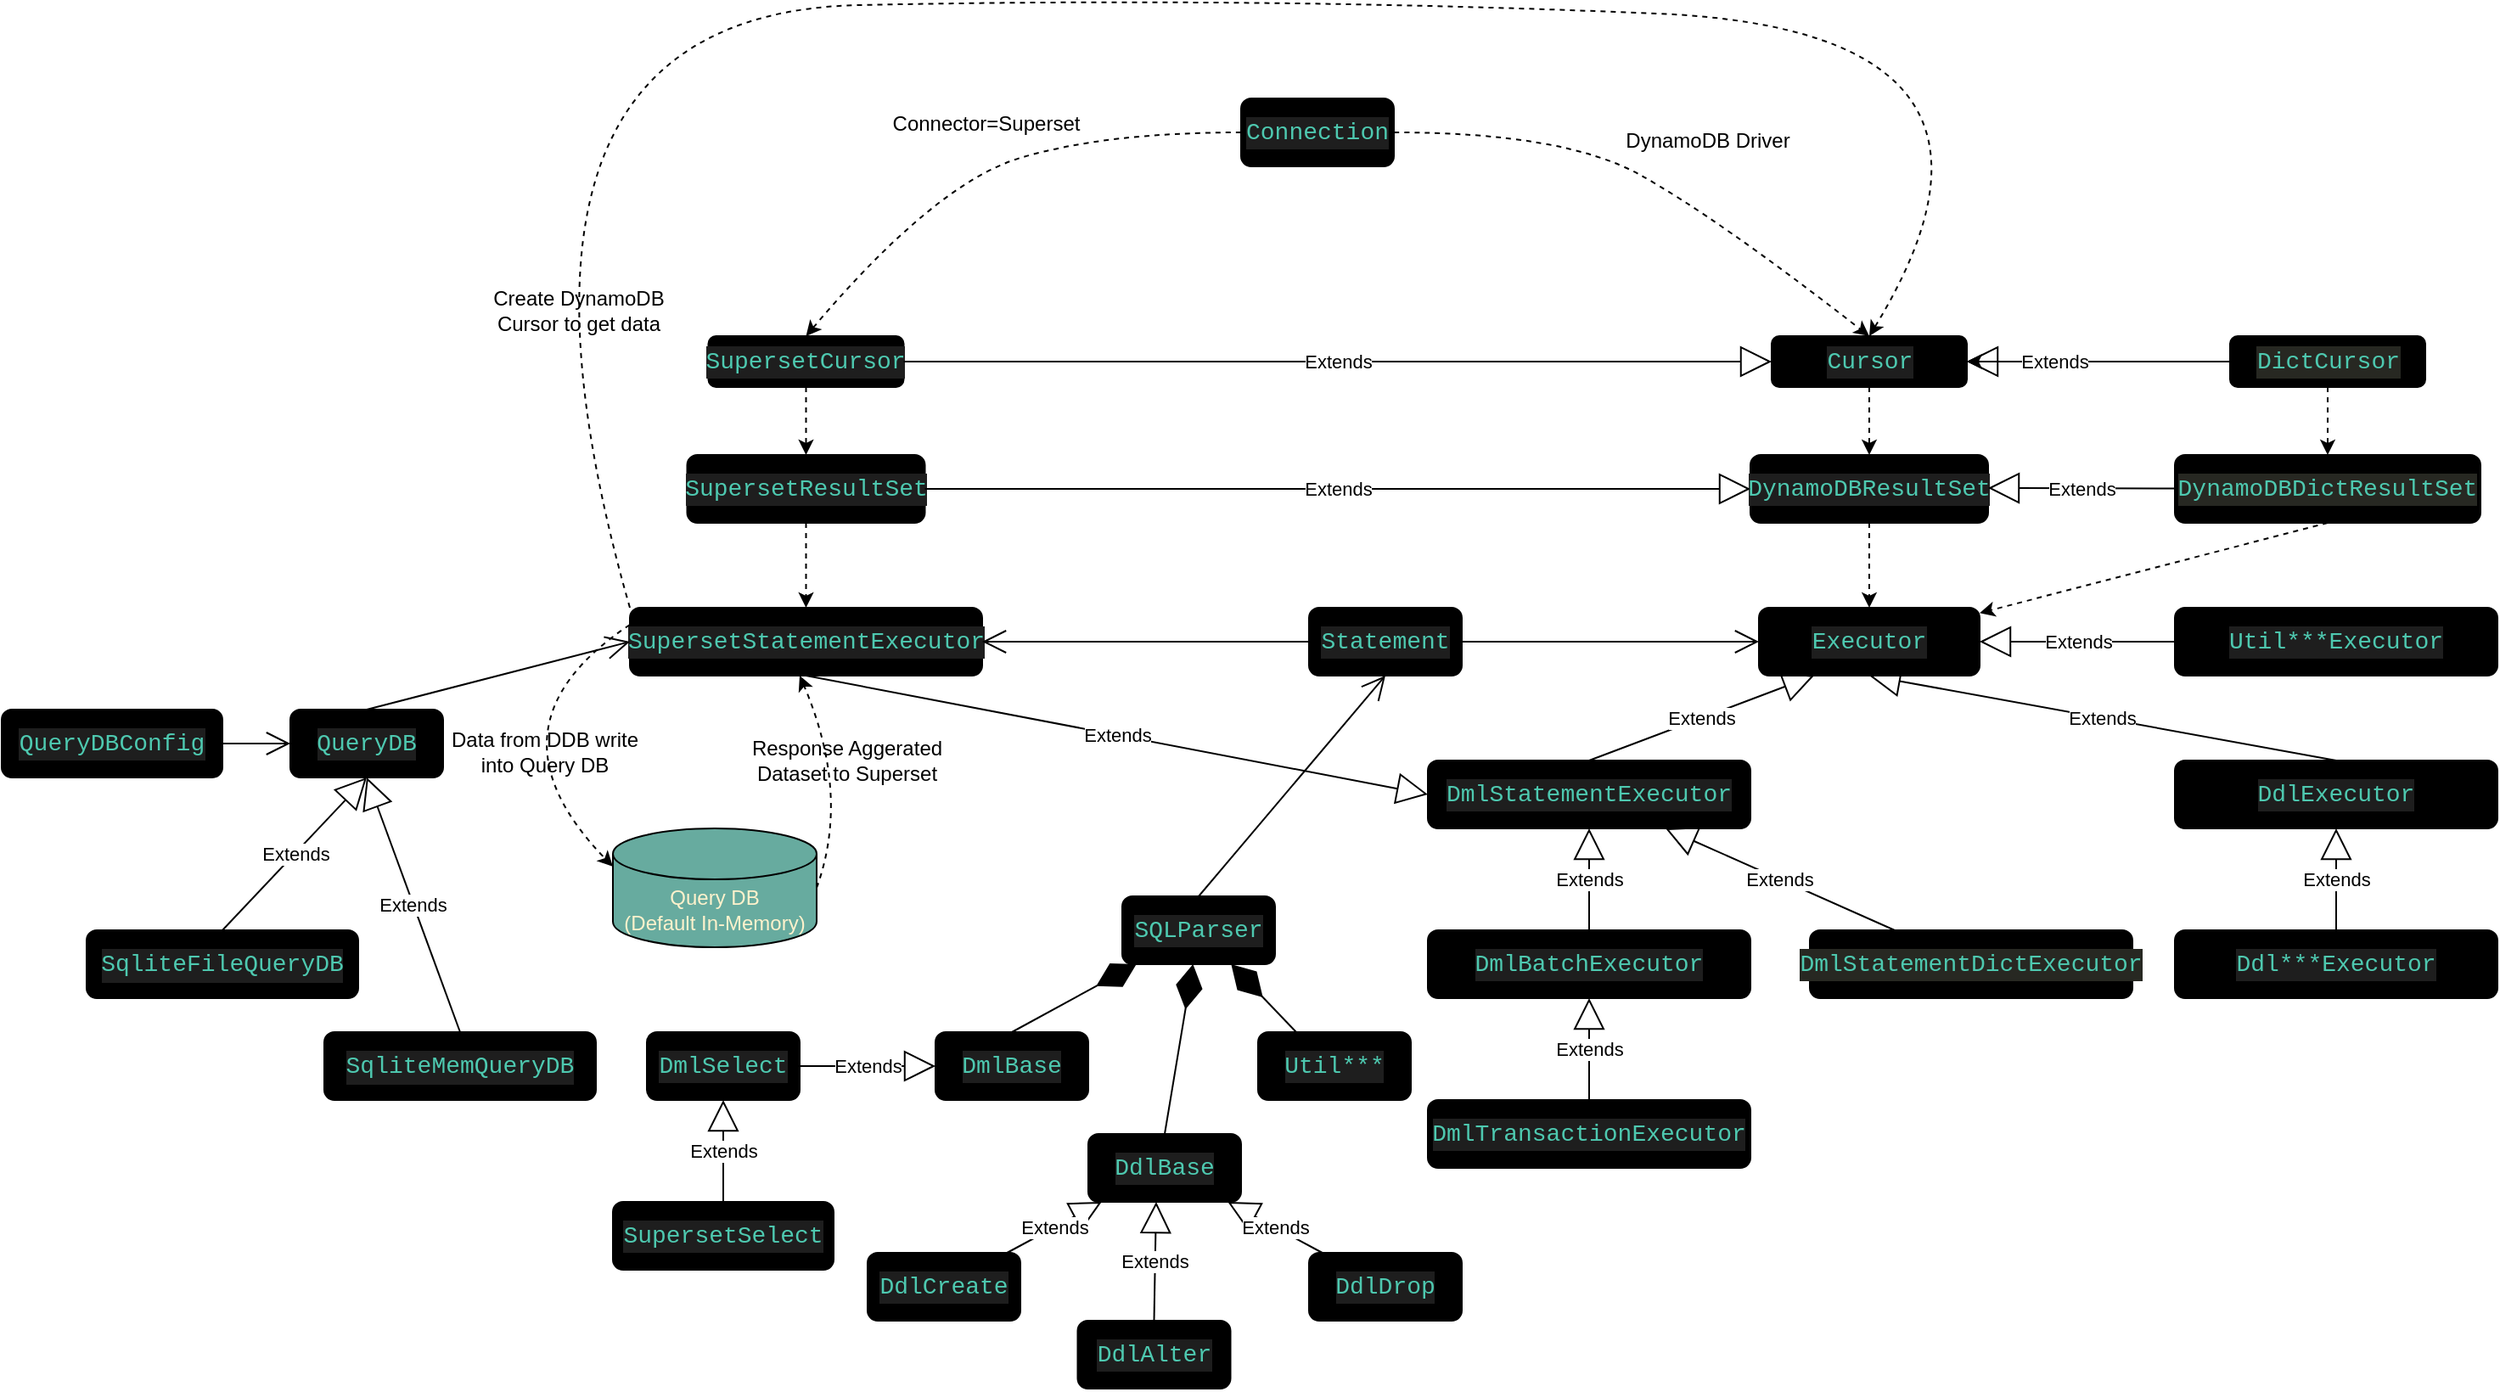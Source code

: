 <mxfile version="20.8.17" type="github">
  <diagram id="Y6C-DZbgu6sACpTOpm93" name="Page-1">
    <mxGraphModel dx="1050" dy="549" grid="1" gridSize="10" guides="1" tooltips="1" connect="1" arrows="1" fold="1" page="1" pageScale="1" pageWidth="850" pageHeight="1100" math="0" shadow="0">
      <root>
        <mxCell id="0" />
        <mxCell id="1" parent="0" />
        <mxCell id="nqjFrgvMu1BZjGVMFxI2-6" value="&lt;div style=&quot;color: rgb(212, 212, 212); background-color: rgb(30, 30, 30); font-family: Consolas, &amp;quot;Courier New&amp;quot;, monospace; font-size: 14px; line-height: 19px;&quot;&gt;&lt;span style=&quot;color: #4ec9b0;&quot;&gt;Connection&lt;/span&gt;&lt;/div&gt;" style="rounded=1;whiteSpace=wrap;html=1;fillColor=#000000;" parent="1" vertex="1">
          <mxGeometry x="750" y="160" width="90" height="40" as="geometry" />
        </mxCell>
        <mxCell id="nqjFrgvMu1BZjGVMFxI2-7" value="&lt;div style=&quot;color: rgb(212, 212, 212); background-color: rgb(30, 30, 30); font-family: Consolas, &amp;quot;Courier New&amp;quot;, monospace; font-size: 14px; line-height: 19px;&quot;&gt;&lt;span style=&quot;color: #4ec9b0;&quot;&gt;SupersetCursor&lt;/span&gt;&lt;/div&gt;" style="rounded=1;whiteSpace=wrap;html=1;fillColor=#000000;" parent="1" vertex="1">
          <mxGeometry x="436.25" y="300" width="115" height="30" as="geometry" />
        </mxCell>
        <mxCell id="nqjFrgvMu1BZjGVMFxI2-8" value="&lt;div style=&quot;color: rgb(212, 212, 212); background-color: rgb(30, 30, 30); font-family: Consolas, &amp;quot;Courier New&amp;quot;, monospace; font-size: 14px; line-height: 19px;&quot;&gt;&lt;span style=&quot;color: #4ec9b0;&quot;&gt;SupersetResultSet&lt;/span&gt;&lt;/div&gt;" style="rounded=1;whiteSpace=wrap;html=1;fillColor=#000000;" parent="1" vertex="1">
          <mxGeometry x="423.75" y="370" width="140" height="40" as="geometry" />
        </mxCell>
        <mxCell id="nqjFrgvMu1BZjGVMFxI2-11" value="&lt;div style=&quot;color: rgb(212, 212, 212); background-color: rgb(30, 30, 30); font-family: Consolas, &amp;quot;Courier New&amp;quot;, monospace; font-size: 14px; line-height: 19px;&quot;&gt;&lt;div style=&quot;line-height: 19px;&quot;&gt;&lt;span style=&quot;color: #4ec9b0;&quot;&gt;SupersetStatementExecutor&lt;/span&gt;&lt;/div&gt;&lt;/div&gt;" style="rounded=1;whiteSpace=wrap;html=1;fillColor=#000000;" parent="1" vertex="1">
          <mxGeometry x="390" y="460" width="207.5" height="40" as="geometry" />
        </mxCell>
        <mxCell id="nqjFrgvMu1BZjGVMFxI2-12" value="&lt;div style=&quot;color: rgb(212, 212, 212); background-color: rgb(30, 30, 30); font-family: Consolas, &amp;quot;Courier New&amp;quot;, monospace; font-size: 14px; line-height: 19px;&quot;&gt;&lt;div style=&quot;line-height: 19px;&quot;&gt;&lt;span style=&quot;color: #4ec9b0;&quot;&gt;Cursor&lt;/span&gt;&lt;/div&gt;&lt;/div&gt;" style="rounded=1;whiteSpace=wrap;html=1;fillColor=#000000;" parent="1" vertex="1">
          <mxGeometry x="1062.5" y="300" width="115" height="30" as="geometry" />
        </mxCell>
        <mxCell id="nqjFrgvMu1BZjGVMFxI2-13" value="&lt;div style=&quot;color: rgb(212, 212, 212); background-color: rgb(30, 30, 30); font-family: Consolas, &amp;quot;Courier New&amp;quot;, monospace; font-size: 14px; line-height: 19px;&quot;&gt;&lt;div style=&quot;line-height: 19px;&quot;&gt;&lt;span style=&quot;color: #4ec9b0;&quot;&gt;DynamoDBResultSet&lt;/span&gt;&lt;/div&gt;&lt;/div&gt;" style="rounded=1;whiteSpace=wrap;html=1;fillColor=#000000;" parent="1" vertex="1">
          <mxGeometry x="1050" y="370" width="140" height="40" as="geometry" />
        </mxCell>
        <mxCell id="nqjFrgvMu1BZjGVMFxI2-14" value="&lt;div style=&quot;color: rgb(212, 212, 212); background-color: rgb(30, 30, 30); font-family: Consolas, &amp;quot;Courier New&amp;quot;, monospace; font-size: 14px; line-height: 19px;&quot;&gt;&lt;div style=&quot;line-height: 19px;&quot;&gt;&lt;span style=&quot;color: #4ec9b0;&quot;&gt;Executor&lt;/span&gt;&lt;/div&gt;&lt;/div&gt;" style="rounded=1;whiteSpace=wrap;html=1;fillColor=#000000;" parent="1" vertex="1">
          <mxGeometry x="1055" y="460" width="130" height="40" as="geometry" />
        </mxCell>
        <mxCell id="nqjFrgvMu1BZjGVMFxI2-16" value="&lt;div style=&quot;color: rgb(212, 212, 212); background-color: rgb(30, 30, 30); font-family: Consolas, &amp;quot;Courier New&amp;quot;, monospace; font-size: 14px; line-height: 19px;&quot;&gt;&lt;div style=&quot;line-height: 19px;&quot;&gt;&lt;div style=&quot;line-height: 19px;&quot;&gt;&lt;span style=&quot;color: #4ec9b0;&quot;&gt;DmlStatementExecutor&lt;/span&gt;&lt;/div&gt;&lt;/div&gt;&lt;/div&gt;" style="rounded=1;whiteSpace=wrap;html=1;fillColor=#000000;" parent="1" vertex="1">
          <mxGeometry x="860" y="550" width="190" height="40" as="geometry" />
        </mxCell>
        <mxCell id="nqjFrgvMu1BZjGVMFxI2-17" value="&lt;div style=&quot;color: rgb(212, 212, 212); background-color: rgb(30, 30, 30); font-family: Consolas, &amp;quot;Courier New&amp;quot;, monospace; font-size: 14px; line-height: 19px;&quot;&gt;&lt;div style=&quot;line-height: 19px;&quot;&gt;&lt;div style=&quot;line-height: 19px;&quot;&gt;&lt;div style=&quot;line-height: 19px;&quot;&gt;&lt;span style=&quot;color: #4ec9b0;&quot;&gt;DmlTransactionExecutor&lt;/span&gt;&lt;/div&gt;&lt;/div&gt;&lt;/div&gt;&lt;/div&gt;" style="rounded=1;whiteSpace=wrap;html=1;fillColor=#000000;" parent="1" vertex="1">
          <mxGeometry x="860" y="750" width="190" height="40" as="geometry" />
        </mxCell>
        <mxCell id="nqjFrgvMu1BZjGVMFxI2-18" value="&lt;div style=&quot;color: rgb(212, 212, 212); background-color: rgb(30, 30, 30); font-family: Consolas, &amp;quot;Courier New&amp;quot;, monospace; font-size: 14px; line-height: 19px;&quot;&gt;&lt;div style=&quot;line-height: 19px;&quot;&gt;&lt;div style=&quot;line-height: 19px;&quot;&gt;&lt;div style=&quot;line-height: 19px;&quot;&gt;&lt;div style=&quot;line-height: 19px;&quot;&gt;&lt;span style=&quot;color: #4ec9b0;&quot;&gt;DmlBatchExecutor&lt;/span&gt;&lt;/div&gt;&lt;/div&gt;&lt;/div&gt;&lt;/div&gt;&lt;/div&gt;" style="rounded=1;whiteSpace=wrap;html=1;fillColor=#000000;" parent="1" vertex="1">
          <mxGeometry x="860" y="650" width="190" height="40" as="geometry" />
        </mxCell>
        <mxCell id="nqjFrgvMu1BZjGVMFxI2-19" value="&lt;div style=&quot;color: rgb(212, 212, 212); background-color: rgb(30, 30, 30); font-family: Consolas, &amp;quot;Courier New&amp;quot;, monospace; font-size: 14px; line-height: 19px;&quot;&gt;&lt;div style=&quot;line-height: 19px;&quot;&gt;&lt;div style=&quot;line-height: 19px;&quot;&gt;&lt;div style=&quot;line-height: 19px;&quot;&gt;&lt;div style=&quot;line-height: 19px;&quot;&gt;&lt;span style=&quot;color: #4ec9b0;&quot;&gt;DdlExecutor&lt;/span&gt;&lt;/div&gt;&lt;/div&gt;&lt;/div&gt;&lt;/div&gt;&lt;/div&gt;" style="rounded=1;whiteSpace=wrap;html=1;fillColor=#000000;" parent="1" vertex="1">
          <mxGeometry x="1300" y="550" width="190" height="40" as="geometry" />
        </mxCell>
        <mxCell id="nqjFrgvMu1BZjGVMFxI2-21" value="&lt;div style=&quot;color: rgb(212, 212, 212); background-color: rgb(30, 30, 30); font-family: Consolas, &amp;quot;Courier New&amp;quot;, monospace; font-size: 14px; line-height: 19px;&quot;&gt;&lt;div style=&quot;line-height: 19px;&quot;&gt;&lt;div style=&quot;line-height: 19px;&quot;&gt;&lt;div style=&quot;line-height: 19px;&quot;&gt;&lt;div style=&quot;line-height: 19px;&quot;&gt;&lt;div style=&quot;line-height: 19px;&quot;&gt;&lt;span style=&quot;color: #4ec9b0;&quot;&gt;Util***Executor&lt;/span&gt;&lt;/div&gt;&lt;/div&gt;&lt;/div&gt;&lt;/div&gt;&lt;/div&gt;&lt;/div&gt;" style="rounded=1;whiteSpace=wrap;html=1;fillColor=#000000;" parent="1" vertex="1">
          <mxGeometry x="1300" y="460" width="190" height="40" as="geometry" />
        </mxCell>
        <mxCell id="nqjFrgvMu1BZjGVMFxI2-22" value="" style="curved=1;endArrow=classic;html=1;rounded=0;exitX=0;exitY=0.5;exitDx=0;exitDy=0;entryX=0.5;entryY=0;entryDx=0;entryDy=0;dashed=1;" parent="1" source="nqjFrgvMu1BZjGVMFxI2-6" target="nqjFrgvMu1BZjGVMFxI2-7" edge="1">
          <mxGeometry width="50" height="50" relative="1" as="geometry">
            <mxPoint x="700" y="390" as="sourcePoint" />
            <mxPoint x="750" y="340" as="targetPoint" />
            <Array as="points">
              <mxPoint x="670" y="180" />
              <mxPoint x="570" y="210" />
            </Array>
          </mxGeometry>
        </mxCell>
        <mxCell id="nqjFrgvMu1BZjGVMFxI2-24" value="" style="endArrow=classic;html=1;rounded=0;exitX=0.5;exitY=1;exitDx=0;exitDy=0;dashed=1;" parent="1" source="nqjFrgvMu1BZjGVMFxI2-7" target="nqjFrgvMu1BZjGVMFxI2-8" edge="1">
          <mxGeometry width="50" height="50" relative="1" as="geometry">
            <mxPoint x="646.25" y="480" as="sourcePoint" />
            <mxPoint x="696.25" y="430" as="targetPoint" />
          </mxGeometry>
        </mxCell>
        <mxCell id="nqjFrgvMu1BZjGVMFxI2-25" value="" style="endArrow=classic;html=1;rounded=0;entryX=0.5;entryY=0;entryDx=0;entryDy=0;exitX=0.5;exitY=1;exitDx=0;exitDy=0;dashed=1;" parent="1" source="nqjFrgvMu1BZjGVMFxI2-8" target="nqjFrgvMu1BZjGVMFxI2-11" edge="1">
          <mxGeometry width="50" height="50" relative="1" as="geometry">
            <mxPoint x="606.25" y="450" as="sourcePoint" />
            <mxPoint x="656.25" y="400" as="targetPoint" />
          </mxGeometry>
        </mxCell>
        <mxCell id="nqjFrgvMu1BZjGVMFxI2-26" value="" style="curved=1;endArrow=classic;html=1;rounded=0;exitX=1;exitY=0.5;exitDx=0;exitDy=0;entryX=0.5;entryY=0;entryDx=0;entryDy=0;dashed=1;" parent="1" source="nqjFrgvMu1BZjGVMFxI2-6" target="nqjFrgvMu1BZjGVMFxI2-12" edge="1">
          <mxGeometry width="50" height="50" relative="1" as="geometry">
            <mxPoint x="690" y="150" as="sourcePoint" />
            <mxPoint x="557.5" y="220" as="targetPoint" />
            <Array as="points">
              <mxPoint x="940" y="180" />
              <mxPoint x="1030" y="230" />
            </Array>
          </mxGeometry>
        </mxCell>
        <mxCell id="nqjFrgvMu1BZjGVMFxI2-27" value="" style="endArrow=classic;html=1;rounded=0;exitX=0.5;exitY=1;exitDx=0;exitDy=0;dashed=1;" parent="1" source="nqjFrgvMu1BZjGVMFxI2-12" target="nqjFrgvMu1BZjGVMFxI2-13" edge="1">
          <mxGeometry width="50" height="50" relative="1" as="geometry">
            <mxPoint x="1125" y="320" as="sourcePoint" />
            <mxPoint x="732.5" y="380" as="targetPoint" />
          </mxGeometry>
        </mxCell>
        <mxCell id="nqjFrgvMu1BZjGVMFxI2-29" value="" style="endArrow=classic;html=1;rounded=0;entryX=0.5;entryY=0;entryDx=0;entryDy=0;exitX=0.5;exitY=1;exitDx=0;exitDy=0;dashed=1;" parent="1" source="nqjFrgvMu1BZjGVMFxI2-13" target="nqjFrgvMu1BZjGVMFxI2-14" edge="1">
          <mxGeometry width="50" height="50" relative="1" as="geometry">
            <mxPoint x="875" y="480" as="sourcePoint" />
            <mxPoint x="925" y="430" as="targetPoint" />
          </mxGeometry>
        </mxCell>
        <mxCell id="nqjFrgvMu1BZjGVMFxI2-35" value="Connector=Superset" style="text;html=1;strokeColor=none;fillColor=none;align=center;verticalAlign=middle;whiteSpace=wrap;rounded=0;" parent="1" vertex="1">
          <mxGeometry x="570" y="160" width="60" height="30" as="geometry" />
        </mxCell>
        <mxCell id="nqjFrgvMu1BZjGVMFxI2-36" value="DynamoDB Driver" style="text;html=1;strokeColor=none;fillColor=none;align=center;verticalAlign=middle;whiteSpace=wrap;rounded=0;" parent="1" vertex="1">
          <mxGeometry x="970" y="170" width="110" height="30" as="geometry" />
        </mxCell>
        <mxCell id="nqjFrgvMu1BZjGVMFxI2-49" value="Extends" style="endArrow=block;endSize=16;endFill=0;html=1;rounded=0;exitX=1;exitY=0.5;exitDx=0;exitDy=0;entryX=0;entryY=0.5;entryDx=0;entryDy=0;" parent="1" source="nqjFrgvMu1BZjGVMFxI2-7" target="nqjFrgvMu1BZjGVMFxI2-12" edge="1">
          <mxGeometry width="160" relative="1" as="geometry">
            <mxPoint x="430" y="520" as="sourcePoint" />
            <mxPoint x="970" y="350" as="targetPoint" />
          </mxGeometry>
        </mxCell>
        <mxCell id="nqjFrgvMu1BZjGVMFxI2-50" value="Extends" style="endArrow=block;endSize=16;endFill=0;html=1;rounded=0;exitX=1;exitY=0.5;exitDx=0;exitDy=0;entryX=0;entryY=0.5;entryDx=0;entryDy=0;" parent="1" source="nqjFrgvMu1BZjGVMFxI2-8" target="nqjFrgvMu1BZjGVMFxI2-13" edge="1">
          <mxGeometry width="160" relative="1" as="geometry">
            <mxPoint x="850" y="310" as="sourcePoint" />
            <mxPoint x="950" y="360" as="targetPoint" />
          </mxGeometry>
        </mxCell>
        <mxCell id="nqjFrgvMu1BZjGVMFxI2-51" value="Extends" style="endArrow=block;endSize=16;endFill=0;html=1;rounded=0;exitX=0.5;exitY=1;exitDx=0;exitDy=0;entryX=0;entryY=0.5;entryDx=0;entryDy=0;" parent="1" source="nqjFrgvMu1BZjGVMFxI2-11" target="nqjFrgvMu1BZjGVMFxI2-16" edge="1">
          <mxGeometry width="160" relative="1" as="geometry">
            <mxPoint x="657.5" y="479.41" as="sourcePoint" />
            <mxPoint x="660" y="610" as="targetPoint" />
          </mxGeometry>
        </mxCell>
        <mxCell id="nqjFrgvMu1BZjGVMFxI2-52" value="&lt;div style=&quot;color: rgb(212, 212, 212); background-color: rgb(30, 30, 30); font-family: Consolas, &amp;quot;Courier New&amp;quot;, monospace; font-size: 14px; line-height: 19px;&quot;&gt;&lt;span style=&quot;color: #4ec9b0;&quot;&gt;Statement&lt;/span&gt;&lt;/div&gt;" style="rounded=1;whiteSpace=wrap;html=1;fillColor=#000000;" parent="1" vertex="1">
          <mxGeometry x="790" y="460" width="90" height="40" as="geometry" />
        </mxCell>
        <mxCell id="nqjFrgvMu1BZjGVMFxI2-53" value="" style="endArrow=open;endFill=1;endSize=12;html=1;rounded=0;entryX=0;entryY=0.5;entryDx=0;entryDy=0;" parent="1" source="nqjFrgvMu1BZjGVMFxI2-52" target="nqjFrgvMu1BZjGVMFxI2-14" edge="1">
          <mxGeometry width="160" relative="1" as="geometry">
            <mxPoint x="975" y="479.41" as="sourcePoint" />
            <mxPoint x="1135" y="479.41" as="targetPoint" />
          </mxGeometry>
        </mxCell>
        <mxCell id="nqjFrgvMu1BZjGVMFxI2-54" value="" style="endArrow=open;endFill=1;endSize=12;html=1;rounded=0;entryX=1;entryY=0.5;entryDx=0;entryDy=0;exitX=0;exitY=0.5;exitDx=0;exitDy=0;" parent="1" source="nqjFrgvMu1BZjGVMFxI2-52" target="nqjFrgvMu1BZjGVMFxI2-11" edge="1">
          <mxGeometry width="160" relative="1" as="geometry">
            <mxPoint x="985" y="490" as="sourcePoint" />
            <mxPoint x="1065" y="490" as="targetPoint" />
          </mxGeometry>
        </mxCell>
        <mxCell id="nqjFrgvMu1BZjGVMFxI2-55" value="&lt;div style=&quot;color: rgb(212, 212, 212); background-color: rgb(30, 30, 30); font-family: Consolas, &amp;quot;Courier New&amp;quot;, monospace; font-size: 14px; line-height: 19px;&quot;&gt;&lt;span style=&quot;color: #4ec9b0;&quot;&gt;SQLParser&lt;/span&gt;&lt;/div&gt;" style="rounded=1;whiteSpace=wrap;html=1;fillColor=#000000;" parent="1" vertex="1">
          <mxGeometry x="680" y="630" width="90" height="40" as="geometry" />
        </mxCell>
        <mxCell id="nqjFrgvMu1BZjGVMFxI2-58" value="Extends" style="endArrow=block;endSize=16;endFill=0;html=1;rounded=0;exitX=0.5;exitY=0;exitDx=0;exitDy=0;entryX=0.25;entryY=1;entryDx=0;entryDy=0;" parent="1" source="nqjFrgvMu1BZjGVMFxI2-16" target="nqjFrgvMu1BZjGVMFxI2-14" edge="1">
          <mxGeometry width="160" relative="1" as="geometry">
            <mxPoint x="573.75" y="400" as="sourcePoint" />
            <mxPoint x="1060" y="400" as="targetPoint" />
          </mxGeometry>
        </mxCell>
        <mxCell id="nqjFrgvMu1BZjGVMFxI2-59" value="Extends" style="endArrow=block;endSize=16;endFill=0;html=1;rounded=0;exitX=0.5;exitY=0;exitDx=0;exitDy=0;entryX=0.5;entryY=1;entryDx=0;entryDy=0;" parent="1" source="nqjFrgvMu1BZjGVMFxI2-18" target="nqjFrgvMu1BZjGVMFxI2-16" edge="1">
          <mxGeometry width="160" relative="1" as="geometry">
            <mxPoint x="965" y="560" as="sourcePoint" />
            <mxPoint x="1097.5" y="510" as="targetPoint" />
          </mxGeometry>
        </mxCell>
        <mxCell id="nqjFrgvMu1BZjGVMFxI2-60" value="Extends" style="endArrow=block;endSize=16;endFill=0;html=1;rounded=0;exitX=0.5;exitY=0;exitDx=0;exitDy=0;entryX=0.5;entryY=1;entryDx=0;entryDy=0;" parent="1" source="nqjFrgvMu1BZjGVMFxI2-17" target="nqjFrgvMu1BZjGVMFxI2-18" edge="1">
          <mxGeometry width="160" relative="1" as="geometry">
            <mxPoint x="875" y="690.0" as="sourcePoint" />
            <mxPoint x="965" y="600" as="targetPoint" />
          </mxGeometry>
        </mxCell>
        <mxCell id="nqjFrgvMu1BZjGVMFxI2-61" value="&lt;div style=&quot;color: rgb(212, 212, 212); background-color: rgb(30, 30, 30); font-family: Consolas, &amp;quot;Courier New&amp;quot;, monospace; font-size: 14px; line-height: 19px;&quot;&gt;&lt;div style=&quot;line-height: 19px;&quot;&gt;&lt;div style=&quot;line-height: 19px;&quot;&gt;&lt;div style=&quot;line-height: 19px;&quot;&gt;&lt;div style=&quot;line-height: 19px;&quot;&gt;&lt;span style=&quot;color: #4ec9b0;&quot;&gt;Ddl***Executor&lt;/span&gt;&lt;/div&gt;&lt;/div&gt;&lt;/div&gt;&lt;/div&gt;&lt;/div&gt;" style="rounded=1;whiteSpace=wrap;html=1;fillColor=#000000;" parent="1" vertex="1">
          <mxGeometry x="1300" y="650" width="190" height="40" as="geometry" />
        </mxCell>
        <mxCell id="nqjFrgvMu1BZjGVMFxI2-62" value="Extends" style="endArrow=block;endSize=16;endFill=0;html=1;rounded=0;exitX=0.5;exitY=0;exitDx=0;exitDy=0;entryX=0.5;entryY=1;entryDx=0;entryDy=0;" parent="1" source="nqjFrgvMu1BZjGVMFxI2-19" target="nqjFrgvMu1BZjGVMFxI2-14" edge="1">
          <mxGeometry width="160" relative="1" as="geometry">
            <mxPoint x="965" y="660" as="sourcePoint" />
            <mxPoint x="965" y="600" as="targetPoint" />
          </mxGeometry>
        </mxCell>
        <mxCell id="nqjFrgvMu1BZjGVMFxI2-63" value="Extends" style="endArrow=block;endSize=16;endFill=0;html=1;rounded=0;entryX=0.5;entryY=1;entryDx=0;entryDy=0;" parent="1" source="nqjFrgvMu1BZjGVMFxI2-61" target="nqjFrgvMu1BZjGVMFxI2-19" edge="1">
          <mxGeometry width="160" relative="1" as="geometry">
            <mxPoint x="965" y="660" as="sourcePoint" />
            <mxPoint x="965" y="600" as="targetPoint" />
          </mxGeometry>
        </mxCell>
        <mxCell id="nqjFrgvMu1BZjGVMFxI2-64" value="Extends" style="endArrow=block;endSize=16;endFill=0;html=1;rounded=0;exitX=0;exitY=0.5;exitDx=0;exitDy=0;entryX=1;entryY=0.5;entryDx=0;entryDy=0;" parent="1" source="nqjFrgvMu1BZjGVMFxI2-21" target="nqjFrgvMu1BZjGVMFxI2-14" edge="1">
          <mxGeometry width="160" relative="1" as="geometry">
            <mxPoint x="1185" y="560" as="sourcePoint" />
            <mxPoint x="1130" y="510" as="targetPoint" />
          </mxGeometry>
        </mxCell>
        <mxCell id="nqjFrgvMu1BZjGVMFxI2-65" value="" style="curved=1;endArrow=classic;html=1;rounded=0;dashed=1;entryX=0.5;entryY=0;entryDx=0;entryDy=0;exitX=0;exitY=0;exitDx=0;exitDy=0;" parent="1" source="nqjFrgvMu1BZjGVMFxI2-11" target="nqjFrgvMu1BZjGVMFxI2-12" edge="1">
          <mxGeometry width="50" height="50" relative="1" as="geometry">
            <mxPoint x="500" y="500" as="sourcePoint" />
            <mxPoint x="960" y="400" as="targetPoint" />
            <Array as="points">
              <mxPoint x="290" y="110" />
              <mxPoint x="760" y="100" />
              <mxPoint x="1230" y="120" />
            </Array>
          </mxGeometry>
        </mxCell>
        <mxCell id="nqjFrgvMu1BZjGVMFxI2-66" value="Create DynamoDB Cursor to get data" style="text;html=1;strokeColor=none;fillColor=none;align=center;verticalAlign=middle;whiteSpace=wrap;rounded=0;" parent="1" vertex="1">
          <mxGeometry x="300" y="270" width="120" height="30" as="geometry" />
        </mxCell>
        <mxCell id="nqjFrgvMu1BZjGVMFxI2-67" value="Query DB&lt;br&gt;(Default In-Memory)" style="shape=cylinder3;whiteSpace=wrap;html=1;boundedLbl=1;backgroundOutline=1;size=15;fillColor=#67AB9F;fontColor=#FFF2CC;" parent="1" vertex="1">
          <mxGeometry x="380" y="590" width="120" height="70" as="geometry" />
        </mxCell>
        <mxCell id="nqjFrgvMu1BZjGVMFxI2-68" value="" style="curved=1;endArrow=classic;html=1;rounded=0;dashed=1;fontColor=#FFF2CC;entryX=0;entryY=0;entryDx=0;entryDy=22.5;entryPerimeter=0;exitX=0;exitY=0.25;exitDx=0;exitDy=0;" parent="1" source="nqjFrgvMu1BZjGVMFxI2-11" target="nqjFrgvMu1BZjGVMFxI2-67" edge="1">
          <mxGeometry width="50" height="50" relative="1" as="geometry">
            <mxPoint x="310" y="520" as="sourcePoint" />
            <mxPoint x="360" y="470" as="targetPoint" />
            <Array as="points">
              <mxPoint x="300" y="530" />
            </Array>
          </mxGeometry>
        </mxCell>
        <mxCell id="nqjFrgvMu1BZjGVMFxI2-69" value="Data from DDB write into Query DB" style="text;html=1;strokeColor=none;fillColor=none;align=center;verticalAlign=middle;whiteSpace=wrap;rounded=0;" parent="1" vertex="1">
          <mxGeometry x="280" y="530" width="120" height="30" as="geometry" />
        </mxCell>
        <mxCell id="nqjFrgvMu1BZjGVMFxI2-70" value="" style="curved=1;endArrow=classic;html=1;rounded=0;dashed=1;fontColor=#FFF2CC;exitX=1;exitY=0.5;exitDx=0;exitDy=0;exitPerimeter=0;" parent="1" source="nqjFrgvMu1BZjGVMFxI2-67" edge="1">
          <mxGeometry width="50" height="50" relative="1" as="geometry">
            <mxPoint x="400" y="480" as="sourcePoint" />
            <mxPoint x="490" y="500" as="targetPoint" />
            <Array as="points">
              <mxPoint x="520" y="570" />
            </Array>
          </mxGeometry>
        </mxCell>
        <mxCell id="nqjFrgvMu1BZjGVMFxI2-72" value="Response Aggerated Dataset to Superset" style="text;html=1;strokeColor=none;fillColor=none;align=center;verticalAlign=middle;whiteSpace=wrap;rounded=0;" parent="1" vertex="1">
          <mxGeometry x="450" y="535" width="136" height="30" as="geometry" />
        </mxCell>
        <mxCell id="nqjFrgvMu1BZjGVMFxI2-74" value="&lt;div style=&quot;color: rgb(212, 212, 212); background-color: rgb(30, 30, 30); font-family: Consolas, &amp;quot;Courier New&amp;quot;, monospace; font-size: 14px; line-height: 19px;&quot;&gt;&lt;span style=&quot;color: #4ec9b0;&quot;&gt;DmlBase&lt;/span&gt;&lt;/div&gt;" style="rounded=1;whiteSpace=wrap;html=1;fillColor=#000000;" parent="1" vertex="1">
          <mxGeometry x="570" y="710" width="90" height="40" as="geometry" />
        </mxCell>
        <mxCell id="nqjFrgvMu1BZjGVMFxI2-75" value="&lt;div style=&quot;color: rgb(212, 212, 212); background-color: rgb(30, 30, 30); font-family: Consolas, &amp;quot;Courier New&amp;quot;, monospace; font-size: 14px; line-height: 19px;&quot;&gt;&lt;div style=&quot;line-height: 19px;&quot;&gt;&lt;span style=&quot;color: #4ec9b0;&quot;&gt;DmlSelect&lt;/span&gt;&lt;/div&gt;&lt;/div&gt;" style="rounded=1;whiteSpace=wrap;html=1;fillColor=#000000;" parent="1" vertex="1">
          <mxGeometry x="400" y="710" width="90" height="40" as="geometry" />
        </mxCell>
        <mxCell id="nqjFrgvMu1BZjGVMFxI2-76" value="&lt;div style=&quot;color: rgb(212, 212, 212); background-color: rgb(30, 30, 30); font-family: Consolas, &amp;quot;Courier New&amp;quot;, monospace; font-size: 14px; line-height: 19px;&quot;&gt;&lt;span style=&quot;color: #4ec9b0;&quot;&gt;DdlBase&lt;/span&gt;&lt;/div&gt;" style="rounded=1;whiteSpace=wrap;html=1;fillColor=#000000;" parent="1" vertex="1">
          <mxGeometry x="660" y="770" width="90" height="40" as="geometry" />
        </mxCell>
        <mxCell id="nqjFrgvMu1BZjGVMFxI2-77" value="&lt;div style=&quot;color: rgb(212, 212, 212); background-color: rgb(30, 30, 30); font-family: Consolas, &amp;quot;Courier New&amp;quot;, monospace; font-size: 14px; line-height: 19px;&quot;&gt;&lt;div style=&quot;line-height: 19px;&quot;&gt;&lt;span style=&quot;color: #4ec9b0;&quot;&gt;DdlCreate&lt;/span&gt;&lt;/div&gt;&lt;/div&gt;" style="rounded=1;whiteSpace=wrap;html=1;fillColor=#000000;" parent="1" vertex="1">
          <mxGeometry x="530" y="840" width="90" height="40" as="geometry" />
        </mxCell>
        <mxCell id="nqjFrgvMu1BZjGVMFxI2-78" value="&lt;div style=&quot;color: rgb(212, 212, 212); background-color: rgb(30, 30, 30); font-family: Consolas, &amp;quot;Courier New&amp;quot;, monospace; font-size: 14px; line-height: 19px;&quot;&gt;&lt;div style=&quot;line-height: 19px;&quot;&gt;&lt;span style=&quot;color: rgb(78, 201, 176);&quot;&gt;DdlAlter&lt;/span&gt;&lt;br&gt;&lt;/div&gt;&lt;/div&gt;" style="rounded=1;whiteSpace=wrap;html=1;fillColor=#000000;" parent="1" vertex="1">
          <mxGeometry x="653.75" y="880" width="90" height="40" as="geometry" />
        </mxCell>
        <mxCell id="nqjFrgvMu1BZjGVMFxI2-79" value="&lt;div style=&quot;color: rgb(212, 212, 212); background-color: rgb(30, 30, 30); font-family: Consolas, &amp;quot;Courier New&amp;quot;, monospace; font-size: 14px; line-height: 19px;&quot;&gt;&lt;div style=&quot;line-height: 19px;&quot;&gt;&lt;span style=&quot;color: rgb(78, 201, 176);&quot;&gt;DdlDrop&lt;/span&gt;&lt;br&gt;&lt;/div&gt;&lt;/div&gt;" style="rounded=1;whiteSpace=wrap;html=1;fillColor=#000000;" parent="1" vertex="1">
          <mxGeometry x="790" y="840" width="90" height="40" as="geometry" />
        </mxCell>
        <mxCell id="nqjFrgvMu1BZjGVMFxI2-80" value="&lt;div style=&quot;color: rgb(212, 212, 212); background-color: rgb(30, 30, 30); font-family: Consolas, &amp;quot;Courier New&amp;quot;, monospace; font-size: 14px; line-height: 19px;&quot;&gt;&lt;div style=&quot;line-height: 19px;&quot;&gt;&lt;span style=&quot;color: #4ec9b0;&quot;&gt;Util***&lt;/span&gt;&lt;/div&gt;&lt;/div&gt;" style="rounded=1;whiteSpace=wrap;html=1;fillColor=#000000;" parent="1" vertex="1">
          <mxGeometry x="760" y="710" width="90" height="40" as="geometry" />
        </mxCell>
        <mxCell id="nqjFrgvMu1BZjGVMFxI2-81" value="Extends" style="endArrow=block;endSize=16;endFill=0;html=1;rounded=0;exitX=1;exitY=0.5;exitDx=0;exitDy=0;entryX=0;entryY=0.5;entryDx=0;entryDy=0;" parent="1" source="nqjFrgvMu1BZjGVMFxI2-75" target="nqjFrgvMu1BZjGVMFxI2-74" edge="1">
          <mxGeometry width="160" relative="1" as="geometry">
            <mxPoint x="1005" y="640.0" as="sourcePoint" />
            <mxPoint x="1005" y="580.0" as="targetPoint" />
          </mxGeometry>
        </mxCell>
        <mxCell id="nqjFrgvMu1BZjGVMFxI2-82" value="Extends" style="endArrow=block;endSize=16;endFill=0;html=1;rounded=0;" parent="1" source="nqjFrgvMu1BZjGVMFxI2-77" target="nqjFrgvMu1BZjGVMFxI2-76" edge="1">
          <mxGeometry width="160" relative="1" as="geometry">
            <mxPoint x="535" y="840.0" as="sourcePoint" />
            <mxPoint x="535" y="770.0" as="targetPoint" />
          </mxGeometry>
        </mxCell>
        <mxCell id="nqjFrgvMu1BZjGVMFxI2-83" value="Extends" style="endArrow=block;endSize=16;endFill=0;html=1;rounded=0;exitX=0.5;exitY=0;exitDx=0;exitDy=0;" parent="1" source="nqjFrgvMu1BZjGVMFxI2-78" edge="1">
          <mxGeometry width="160" relative="1" as="geometry">
            <mxPoint x="650.714" y="870.0" as="sourcePoint" />
            <mxPoint x="700" y="810" as="targetPoint" />
          </mxGeometry>
        </mxCell>
        <mxCell id="nqjFrgvMu1BZjGVMFxI2-85" value="Extends" style="endArrow=block;endSize=16;endFill=0;html=1;rounded=0;" parent="1" source="nqjFrgvMu1BZjGVMFxI2-79" target="nqjFrgvMu1BZjGVMFxI2-76" edge="1">
          <mxGeometry width="160" relative="1" as="geometry">
            <mxPoint x="708.75" y="920.0" as="sourcePoint" />
            <mxPoint x="710" y="820.0" as="targetPoint" />
          </mxGeometry>
        </mxCell>
        <mxCell id="nqjFrgvMu1BZjGVMFxI2-86" value="" style="endArrow=diamondThin;endFill=1;endSize=24;html=1;rounded=0;exitX=0.5;exitY=0;exitDx=0;exitDy=0;" parent="1" source="nqjFrgvMu1BZjGVMFxI2-74" target="nqjFrgvMu1BZjGVMFxI2-55" edge="1">
          <mxGeometry width="160" relative="1" as="geometry">
            <mxPoint x="563.75" y="680.0" as="sourcePoint" />
            <mxPoint x="673.75" y="550" as="targetPoint" />
          </mxGeometry>
        </mxCell>
        <mxCell id="nqjFrgvMu1BZjGVMFxI2-89" value="" style="endArrow=open;endFill=1;endSize=12;html=1;rounded=0;entryX=0.5;entryY=1;entryDx=0;entryDy=0;exitX=0.5;exitY=0;exitDx=0;exitDy=0;" parent="1" source="nqjFrgvMu1BZjGVMFxI2-55" target="nqjFrgvMu1BZjGVMFxI2-52" edge="1">
          <mxGeometry width="160" relative="1" as="geometry">
            <mxPoint x="890" y="490" as="sourcePoint" />
            <mxPoint x="1065" y="490" as="targetPoint" />
          </mxGeometry>
        </mxCell>
        <mxCell id="nqjFrgvMu1BZjGVMFxI2-90" value="" style="endArrow=diamondThin;endFill=1;endSize=24;html=1;rounded=0;exitX=0.5;exitY=0;exitDx=0;exitDy=0;" parent="1" source="nqjFrgvMu1BZjGVMFxI2-76" target="nqjFrgvMu1BZjGVMFxI2-55" edge="1">
          <mxGeometry width="160" relative="1" as="geometry">
            <mxPoint x="573.75" y="690.0" as="sourcePoint" />
            <mxPoint x="690" y="668.372" as="targetPoint" />
          </mxGeometry>
        </mxCell>
        <mxCell id="nqjFrgvMu1BZjGVMFxI2-91" value="" style="endArrow=diamondThin;endFill=1;endSize=24;html=1;rounded=0;exitX=0.25;exitY=0;exitDx=0;exitDy=0;" parent="1" source="nqjFrgvMu1BZjGVMFxI2-80" target="nqjFrgvMu1BZjGVMFxI2-55" edge="1">
          <mxGeometry width="160" relative="1" as="geometry">
            <mxPoint x="715" y="780.0" as="sourcePoint" />
            <mxPoint x="735" y="680.0" as="targetPoint" />
          </mxGeometry>
        </mxCell>
        <mxCell id="nqjFrgvMu1BZjGVMFxI2-92" value="&lt;div style=&quot;color: rgb(212, 212, 212); background-color: rgb(30, 30, 30); font-family: Consolas, &amp;quot;Courier New&amp;quot;, monospace; font-size: 14px; line-height: 19px;&quot;&gt;&lt;div style=&quot;line-height: 19px;&quot;&gt;&lt;div style=&quot;line-height: 19px;&quot;&gt;&lt;span style=&quot;color: #4ec9b0;&quot;&gt;SupersetSelect&lt;/span&gt;&lt;/div&gt;&lt;/div&gt;&lt;/div&gt;" style="rounded=1;whiteSpace=wrap;html=1;fillColor=#000000;" parent="1" vertex="1">
          <mxGeometry x="380" y="810" width="130" height="40" as="geometry" />
        </mxCell>
        <mxCell id="nqjFrgvMu1BZjGVMFxI2-93" value="Extends" style="endArrow=block;endSize=16;endFill=0;html=1;rounded=0;" parent="1" source="nqjFrgvMu1BZjGVMFxI2-92" target="nqjFrgvMu1BZjGVMFxI2-75" edge="1">
          <mxGeometry width="160" relative="1" as="geometry">
            <mxPoint x="490" y="740.0" as="sourcePoint" />
            <mxPoint x="580" y="740.0" as="targetPoint" />
          </mxGeometry>
        </mxCell>
        <mxCell id="V5xZdCs-p3kbeYM9Ju5f-1" value="&lt;div style=&quot;color: rgb(212, 212, 212); background-color: rgb(30, 30, 30); font-family: Consolas, &amp;quot;Courier New&amp;quot;, monospace; font-size: 14px; line-height: 19px;&quot;&gt;&lt;div style=&quot;line-height: 19px;&quot;&gt;&lt;span style=&quot;color: #4ec9b0;&quot;&gt;QueryDB&lt;/span&gt;&lt;/div&gt;&lt;/div&gt;" style="rounded=1;whiteSpace=wrap;html=1;fillColor=#000000;" parent="1" vertex="1">
          <mxGeometry x="190" y="520" width="90" height="40" as="geometry" />
        </mxCell>
        <mxCell id="V5xZdCs-p3kbeYM9Ju5f-2" value="&lt;div style=&quot;color: rgb(212, 212, 212); background-color: rgb(30, 30, 30); font-family: Consolas, &amp;quot;Courier New&amp;quot;, monospace; font-size: 14px; line-height: 19px;&quot;&gt;&lt;div style=&quot;line-height: 19px;&quot;&gt;&lt;span style=&quot;color: #4ec9b0;&quot;&gt;QueryDBConfig&lt;/span&gt;&lt;/div&gt;&lt;/div&gt;" style="rounded=1;whiteSpace=wrap;html=1;fillColor=#000000;" parent="1" vertex="1">
          <mxGeometry x="20" y="520" width="130" height="40" as="geometry" />
        </mxCell>
        <mxCell id="V5xZdCs-p3kbeYM9Ju5f-3" value="&lt;div style=&quot;background-color: rgb(30, 30, 30); line-height: 19px;&quot;&gt;&lt;div style=&quot;line-height: 19px;&quot;&gt;&lt;font face=&quot;Consolas, Courier New, monospace&quot; color=&quot;#4ec9b0&quot;&gt;&lt;span style=&quot;font-size: 14px;&quot;&gt;SqliteFileQueryDB&lt;/span&gt;&lt;/font&gt;&lt;br&gt;&lt;/div&gt;&lt;/div&gt;" style="rounded=1;whiteSpace=wrap;html=1;fillColor=#000000;" parent="1" vertex="1">
          <mxGeometry x="70" y="650" width="160" height="40" as="geometry" />
        </mxCell>
        <mxCell id="V5xZdCs-p3kbeYM9Ju5f-4" value="&lt;div style=&quot;background-color: rgb(30, 30, 30); line-height: 19px;&quot;&gt;&lt;div style=&quot;line-height: 19px;&quot;&gt;&lt;font face=&quot;Consolas, Courier New, monospace&quot; color=&quot;#4ec9b0&quot;&gt;&lt;span style=&quot;font-size: 14px;&quot;&gt;SqliteMemQueryDB&lt;/span&gt;&lt;/font&gt;&lt;br&gt;&lt;/div&gt;&lt;/div&gt;" style="rounded=1;whiteSpace=wrap;html=1;fillColor=#000000;" parent="1" vertex="1">
          <mxGeometry x="210" y="710" width="160" height="40" as="geometry" />
        </mxCell>
        <mxCell id="V5xZdCs-p3kbeYM9Ju5f-5" value="Extends" style="endArrow=block;endSize=16;endFill=0;html=1;rounded=0;exitX=0.5;exitY=0;exitDx=0;exitDy=0;entryX=0.5;entryY=1;entryDx=0;entryDy=0;" parent="1" source="V5xZdCs-p3kbeYM9Ju5f-3" target="V5xZdCs-p3kbeYM9Ju5f-1" edge="1">
          <mxGeometry width="160" relative="1" as="geometry">
            <mxPoint x="130" y="630" as="sourcePoint" />
            <mxPoint x="210" y="630" as="targetPoint" />
          </mxGeometry>
        </mxCell>
        <mxCell id="V5xZdCs-p3kbeYM9Ju5f-6" value="Extends" style="endArrow=block;endSize=16;endFill=0;html=1;rounded=0;exitX=0.5;exitY=0;exitDx=0;exitDy=0;entryX=0.5;entryY=1;entryDx=0;entryDy=0;" parent="1" source="V5xZdCs-p3kbeYM9Ju5f-4" target="V5xZdCs-p3kbeYM9Ju5f-1" edge="1">
          <mxGeometry width="160" relative="1" as="geometry">
            <mxPoint x="140" y="650" as="sourcePoint" />
            <mxPoint x="240" y="570" as="targetPoint" />
          </mxGeometry>
        </mxCell>
        <mxCell id="V5xZdCs-p3kbeYM9Ju5f-7" value="" style="endArrow=open;endFill=1;endSize=12;html=1;rounded=0;entryX=0;entryY=0.5;entryDx=0;entryDy=0;exitX=0.5;exitY=0;exitDx=0;exitDy=0;" parent="1" source="V5xZdCs-p3kbeYM9Ju5f-1" target="nqjFrgvMu1BZjGVMFxI2-11" edge="1">
          <mxGeometry width="160" relative="1" as="geometry">
            <mxPoint x="240" y="520" as="sourcePoint" />
            <mxPoint x="845" y="510" as="targetPoint" />
          </mxGeometry>
        </mxCell>
        <mxCell id="V5xZdCs-p3kbeYM9Ju5f-8" value="" style="endArrow=open;endFill=1;endSize=12;html=1;rounded=0;entryX=0;entryY=0.5;entryDx=0;entryDy=0;exitX=1;exitY=0.5;exitDx=0;exitDy=0;" parent="1" source="V5xZdCs-p3kbeYM9Ju5f-2" target="V5xZdCs-p3kbeYM9Ju5f-1" edge="1">
          <mxGeometry width="160" relative="1" as="geometry">
            <mxPoint x="245" y="530" as="sourcePoint" />
            <mxPoint x="400" y="490" as="targetPoint" />
          </mxGeometry>
        </mxCell>
        <mxCell id="zObcyGWOS3_fX2TqZRa5-1" value="&lt;div style=&quot;background-color: rgb(30, 30, 30); font-family: Consolas, &amp;quot;Courier New&amp;quot;, monospace; font-size: 14px; line-height: 19px;&quot;&gt;&lt;div style=&quot;line-height: 19px;&quot;&gt;&lt;div style=&quot;line-height: 19px;&quot;&gt;&lt;div style=&quot;line-height: 19px;&quot;&gt;&lt;div style=&quot;line-height: 19px;&quot;&gt;&lt;div style=&quot;background-color: rgb(39, 40, 34); line-height: 19px;&quot;&gt;&lt;font color=&quot;#4ec9b0&quot;&gt;DmlStatementDictExecutor&lt;/font&gt;&lt;/div&gt;&lt;/div&gt;&lt;/div&gt;&lt;/div&gt;&lt;/div&gt;&lt;/div&gt;" style="rounded=1;whiteSpace=wrap;html=1;fillColor=#000000;" vertex="1" parent="1">
          <mxGeometry x="1085" y="650" width="190" height="40" as="geometry" />
        </mxCell>
        <mxCell id="zObcyGWOS3_fX2TqZRa5-2" value="Extends" style="endArrow=block;endSize=16;endFill=0;html=1;rounded=0;" edge="1" parent="1" source="zObcyGWOS3_fX2TqZRa5-1" target="nqjFrgvMu1BZjGVMFxI2-16">
          <mxGeometry width="160" relative="1" as="geometry">
            <mxPoint x="965" y="660" as="sourcePoint" />
            <mxPoint x="965" y="600" as="targetPoint" />
          </mxGeometry>
        </mxCell>
        <mxCell id="zObcyGWOS3_fX2TqZRa5-8" value="" style="edgeStyle=orthogonalEdgeStyle;rounded=0;orthogonalLoop=1;jettySize=auto;html=1;fontColor=#4ec6ae;" edge="1" parent="1" source="zObcyGWOS3_fX2TqZRa5-3" target="nqjFrgvMu1BZjGVMFxI2-12">
          <mxGeometry relative="1" as="geometry" />
        </mxCell>
        <mxCell id="zObcyGWOS3_fX2TqZRa5-3" value="&lt;div style=&quot;background-color: rgb(30, 30, 30); font-family: Consolas, &amp;quot;Courier New&amp;quot;, monospace; font-size: 14px; line-height: 19px;&quot;&gt;&lt;div style=&quot;line-height: 19px;&quot;&gt;&lt;div style=&quot;background-color: rgb(39, 40, 34); line-height: 19px;&quot;&gt;&lt;font color=&quot;#4ec9b0&quot;&gt;DictCursor&lt;/font&gt;&lt;/div&gt;&lt;/div&gt;&lt;/div&gt;" style="rounded=1;whiteSpace=wrap;html=1;fillColor=#000000;" vertex="1" parent="1">
          <mxGeometry x="1332.5" y="300" width="115" height="30" as="geometry" />
        </mxCell>
        <mxCell id="zObcyGWOS3_fX2TqZRa5-4" value="&lt;div style=&quot;background-color: rgb(30, 30, 30); font-family: Consolas, &amp;quot;Courier New&amp;quot;, monospace; font-size: 14px; line-height: 19px;&quot;&gt;&lt;div style=&quot;line-height: 19px;&quot;&gt;&lt;div style=&quot;background-color: rgb(39, 40, 34); line-height: 19px;&quot;&gt;&lt;font color=&quot;#4ec9b0&quot;&gt;DynamoDBDictResultSet&lt;/font&gt;&lt;/div&gt;&lt;/div&gt;&lt;/div&gt;" style="rounded=1;whiteSpace=wrap;html=1;fillColor=#000000;" vertex="1" parent="1">
          <mxGeometry x="1300" y="370" width="180" height="40" as="geometry" />
        </mxCell>
        <mxCell id="zObcyGWOS3_fX2TqZRa5-5" value="Extends" style="endArrow=block;endSize=16;endFill=0;html=1;rounded=0;entryX=1;entryY=0.5;entryDx=0;entryDy=0;" edge="1" parent="1" source="zObcyGWOS3_fX2TqZRa5-4">
          <mxGeometry width="160" relative="1" as="geometry">
            <mxPoint x="1270" y="390" as="sourcePoint" />
            <mxPoint x="1190" y="389.5" as="targetPoint" />
          </mxGeometry>
        </mxCell>
        <mxCell id="zObcyGWOS3_fX2TqZRa5-7" value="Extends" style="endArrow=block;endSize=16;endFill=0;html=1;rounded=0;" edge="1" parent="1" target="nqjFrgvMu1BZjGVMFxI2-12">
          <mxGeometry width="160" relative="1" as="geometry">
            <mxPoint x="1280" y="315" as="sourcePoint" />
            <mxPoint x="1177.5" y="314.5" as="targetPoint" />
          </mxGeometry>
        </mxCell>
        <mxCell id="zObcyGWOS3_fX2TqZRa5-9" value="" style="endArrow=classic;html=1;rounded=0;exitX=0.5;exitY=1;exitDx=0;exitDy=0;dashed=1;entryX=0.5;entryY=0;entryDx=0;entryDy=0;" edge="1" parent="1" source="zObcyGWOS3_fX2TqZRa5-3" target="zObcyGWOS3_fX2TqZRa5-4">
          <mxGeometry width="50" height="50" relative="1" as="geometry">
            <mxPoint x="1130" y="340" as="sourcePoint" />
            <mxPoint x="1130" y="380" as="targetPoint" />
          </mxGeometry>
        </mxCell>
        <mxCell id="zObcyGWOS3_fX2TqZRa5-10" value="" style="endArrow=classic;html=1;rounded=0;exitX=0.5;exitY=1;exitDx=0;exitDy=0;dashed=1;" edge="1" parent="1" source="zObcyGWOS3_fX2TqZRa5-4" target="nqjFrgvMu1BZjGVMFxI2-14">
          <mxGeometry width="50" height="50" relative="1" as="geometry">
            <mxPoint x="1130" y="420" as="sourcePoint" />
            <mxPoint x="1130" y="470" as="targetPoint" />
          </mxGeometry>
        </mxCell>
      </root>
    </mxGraphModel>
  </diagram>
</mxfile>
